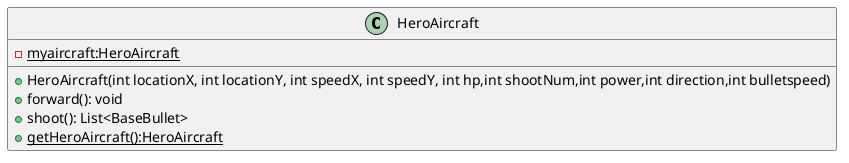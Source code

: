 @startuml
'https://plantuml.com/class-diagram

class HeroAircraft{
    - {static} myaircraft:HeroAircraft

    + HeroAircraft(int locationX, int locationY, int speedX, int speedY, int hp,int shootNum,int power,int direction,int bulletspeed)
    + forward(): void
    + shoot(): List<BaseBullet>
    + {static} getHeroAircraft():HeroAircraft
}

@enduml